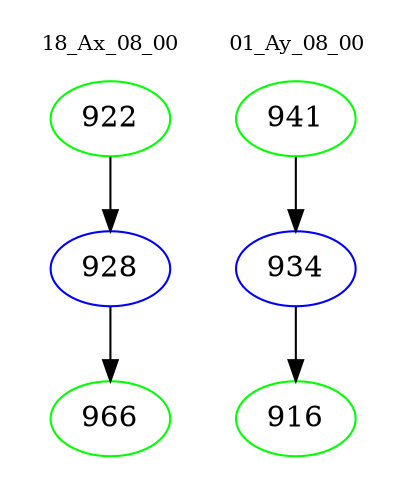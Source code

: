 digraph{
subgraph cluster_0 {
color = white
label = "18_Ax_08_00";
fontsize=10;
T0_922 [label="922", color="green"]
T0_922 -> T0_928 [color="black"]
T0_928 [label="928", color="blue"]
T0_928 -> T0_966 [color="black"]
T0_966 [label="966", color="green"]
}
subgraph cluster_1 {
color = white
label = "01_Ay_08_00";
fontsize=10;
T1_941 [label="941", color="green"]
T1_941 -> T1_934 [color="black"]
T1_934 [label="934", color="blue"]
T1_934 -> T1_916 [color="black"]
T1_916 [label="916", color="green"]
}
}
